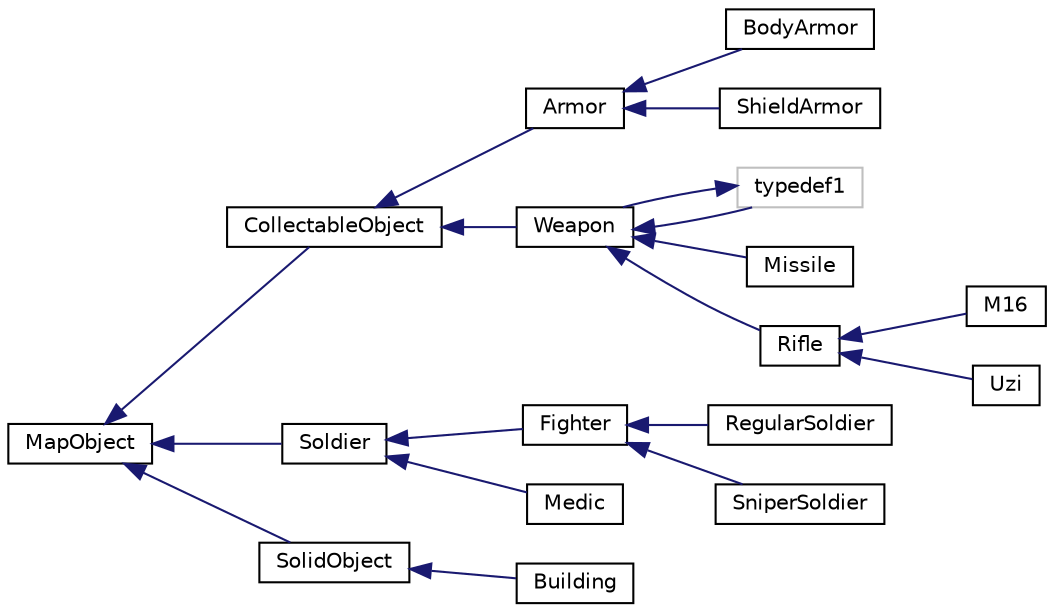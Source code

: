 digraph "Graphical Class Hierarchy"
{
  edge [fontname="Helvetica",fontsize="10",labelfontname="Helvetica",labelfontsize="10"];
  node [fontname="Helvetica",fontsize="10",shape=record];
  rankdir="LR";
  Node21 [label="MapObject",height=0.2,width=0.4,color="black", fillcolor="white", style="filled",URL="$class_map_object.html"];
  Node21 -> Node22 [dir="back",color="midnightblue",fontsize="10",style="solid",fontname="Helvetica"];
  Node22 [label="CollectableObject",height=0.2,width=0.4,color="black", fillcolor="white", style="filled",URL="$class_collectable_object.html"];
  Node22 -> Node23 [dir="back",color="midnightblue",fontsize="10",style="solid",fontname="Helvetica"];
  Node23 [label="Armor",height=0.2,width=0.4,color="black", fillcolor="white", style="filled",URL="$class_armor.html"];
  Node23 -> Node24 [dir="back",color="midnightblue",fontsize="10",style="solid",fontname="Helvetica"];
  Node24 [label="BodyArmor",height=0.2,width=0.4,color="black", fillcolor="white", style="filled",URL="$class_body_armor.html"];
  Node23 -> Node25 [dir="back",color="midnightblue",fontsize="10",style="solid",fontname="Helvetica"];
  Node25 [label="ShieldArmor",height=0.2,width=0.4,color="black", fillcolor="white", style="filled",URL="$class_shield_armor.html"];
  Node22 -> Node0 [dir="back",color="midnightblue",fontsize="10",style="solid",fontname="Helvetica"];
  Node0 [label="Weapon",height=0.2,width=0.4,color="black", fillcolor="white", style="filled",URL="$class_weapon.html"];
  Node0 -> Node1 [dir="back",color="midnightblue",fontsize="10",style="solid",fontname="Helvetica"];
  Node1 [label="Fists",height=0.2,width=0.4,color="black", fillcolor="white", style="filled",URL="$class_fists.html"];
  Node0 -> Node2 [dir="back",color="midnightblue",fontsize="10",style="solid",fontname="Helvetica"];
  Node2 [label="Missile",height=0.2,width=0.4,color="black", fillcolor="white", style="filled",URL="$class_missile.html"];
  Node0 -> Node3 [dir="back",color="midnightblue",fontsize="10",style="solid",fontname="Helvetica"];
  Node3 [label="Rifle",height=0.2,width=0.4,color="black", fillcolor="white", style="filled",URL="$class_rifle.html"];
  Node3 -> Node4 [dir="back",color="midnightblue",fontsize="10",style="solid",fontname="Helvetica"];
  Node4 [label="M16",height=0.2,width=0.4,color="black", fillcolor="white", style="filled",URL="$class_m16.html"];
  Node3 -> Node5 [dir="back",color="midnightblue",fontsize="10",style="solid",fontname="Helvetica"];
  Node5 [label="Uzi",height=0.2,width=0.4,color="black", fillcolor="white", style="filled",URL="$class_uzi.html"];
  Node21 -> Node26 [dir="back",color="midnightblue",fontsize="10",style="solid",fontname="Helvetica"];
  Node26 [label="Soldier",height=0.2,width=0.4,color="black", fillcolor="white", style="filled",URL="$class_soldier.html"];
  Node26 -> Node27 [dir="back",color="midnightblue",fontsize="10",style="solid",fontname="Helvetica"];
  Node27 [label="Fighter",height=0.2,width=0.4,color="black", fillcolor="white", style="filled",URL="$class_fighter.html"];
  Node27 -> Node28 [dir="back",color="midnightblue",fontsize="10",style="solid",fontname="Helvetica"];
  Node28 [label="RegularSoldier",height=0.2,width=0.4,color="black", fillcolor="white", style="filled",URL="$class_regular_soldier.html"];
  Node27 -> Node29 [dir="back",color="midnightblue",fontsize="10",style="solid",fontname="Helvetica"];
  Node29 [label="SniperSoldier",height=0.2,width=0.4,color="black", fillcolor="white", style="filled",URL="$class_sniper_soldier.html"];
  Node26 -> Node30 [dir="back",color="midnightblue",fontsize="10",style="solid",fontname="Helvetica"];
  Node30 [label="Medic",height=0.2,width=0.4,color="black", fillcolor="white", style="filled",URL="$class_medic.html"];
  Node21 -> Node31 [dir="back",color="midnightblue",fontsize="10",style="solid",fontname="Helvetica"];
  Node31 [label="SolidObject",height=0.2,width=0.4,color="black", fillcolor="white", style="filled",URL="$class_solid_object.html"];
  Node31 -> Node32 [dir="back",color="midnightblue",fontsize="10",style="solid",fontname="Helvetica"];
  Node32 [label="Building",height=0.2,width=0.4,color="black", fillcolor="white", style="filled",URL="$class_building.html"];
  Node1 [label="typedef1",height=0.2,width=0.4,color="grey75", fillcolor="white", style="filled"];
  Node1 -> Node0 [dir="back",color="midnightblue",fontsize="10",style="solid",fontname="Helvetica"];
}
